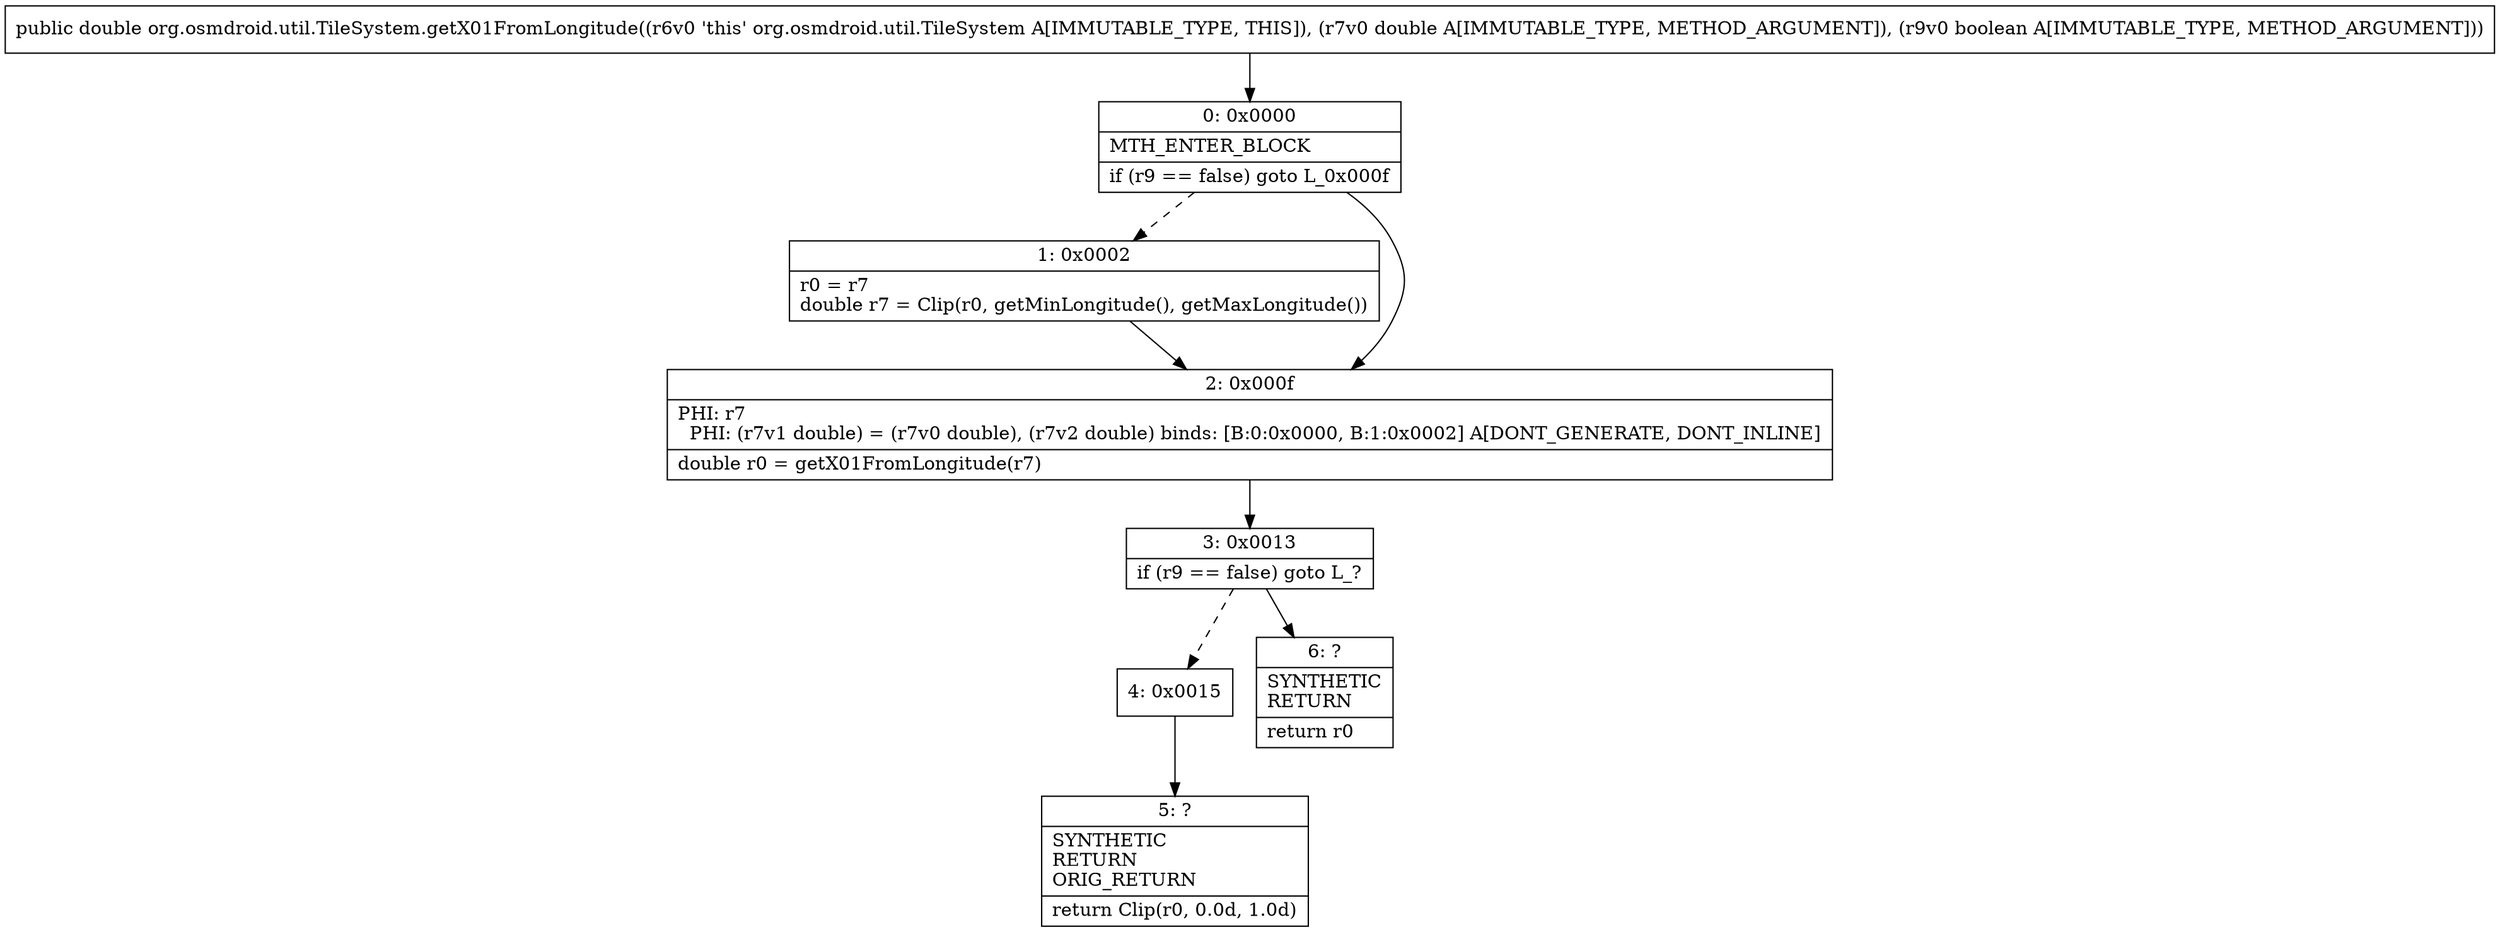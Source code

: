 digraph "CFG fororg.osmdroid.util.TileSystem.getX01FromLongitude(DZ)D" {
Node_0 [shape=record,label="{0\:\ 0x0000|MTH_ENTER_BLOCK\l|if (r9 == false) goto L_0x000f\l}"];
Node_1 [shape=record,label="{1\:\ 0x0002|r0 = r7\ldouble r7 = Clip(r0, getMinLongitude(), getMaxLongitude())\l}"];
Node_2 [shape=record,label="{2\:\ 0x000f|PHI: r7 \l  PHI: (r7v1 double) = (r7v0 double), (r7v2 double) binds: [B:0:0x0000, B:1:0x0002] A[DONT_GENERATE, DONT_INLINE]\l|double r0 = getX01FromLongitude(r7)\l}"];
Node_3 [shape=record,label="{3\:\ 0x0013|if (r9 == false) goto L_?\l}"];
Node_4 [shape=record,label="{4\:\ 0x0015}"];
Node_5 [shape=record,label="{5\:\ ?|SYNTHETIC\lRETURN\lORIG_RETURN\l|return Clip(r0, 0.0d, 1.0d)\l}"];
Node_6 [shape=record,label="{6\:\ ?|SYNTHETIC\lRETURN\l|return r0\l}"];
MethodNode[shape=record,label="{public double org.osmdroid.util.TileSystem.getX01FromLongitude((r6v0 'this' org.osmdroid.util.TileSystem A[IMMUTABLE_TYPE, THIS]), (r7v0 double A[IMMUTABLE_TYPE, METHOD_ARGUMENT]), (r9v0 boolean A[IMMUTABLE_TYPE, METHOD_ARGUMENT])) }"];
MethodNode -> Node_0;
Node_0 -> Node_1[style=dashed];
Node_0 -> Node_2;
Node_1 -> Node_2;
Node_2 -> Node_3;
Node_3 -> Node_4[style=dashed];
Node_3 -> Node_6;
Node_4 -> Node_5;
}

